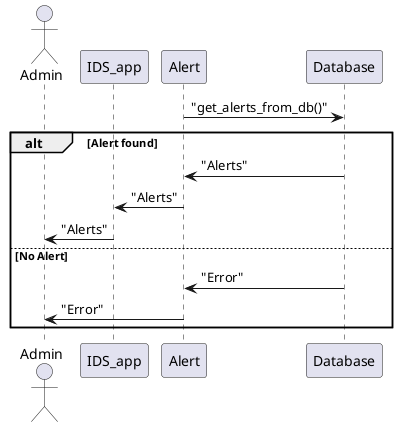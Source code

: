 @startuml sequence_diagram

Actor Admin
participant IDS_app 
participant Alert
participant Database

Alert -> Database:  "get_alerts_from_db()"

alt Alert found
    Database -> Alert: "Alerts"
    Alert -> IDS_app: "Alerts"
    IDS_app -> Admin: "Alerts"

else No Alert
    
    Database -> Alert: "Error"
    Alert -> Admin: "Error"

end


@enduml